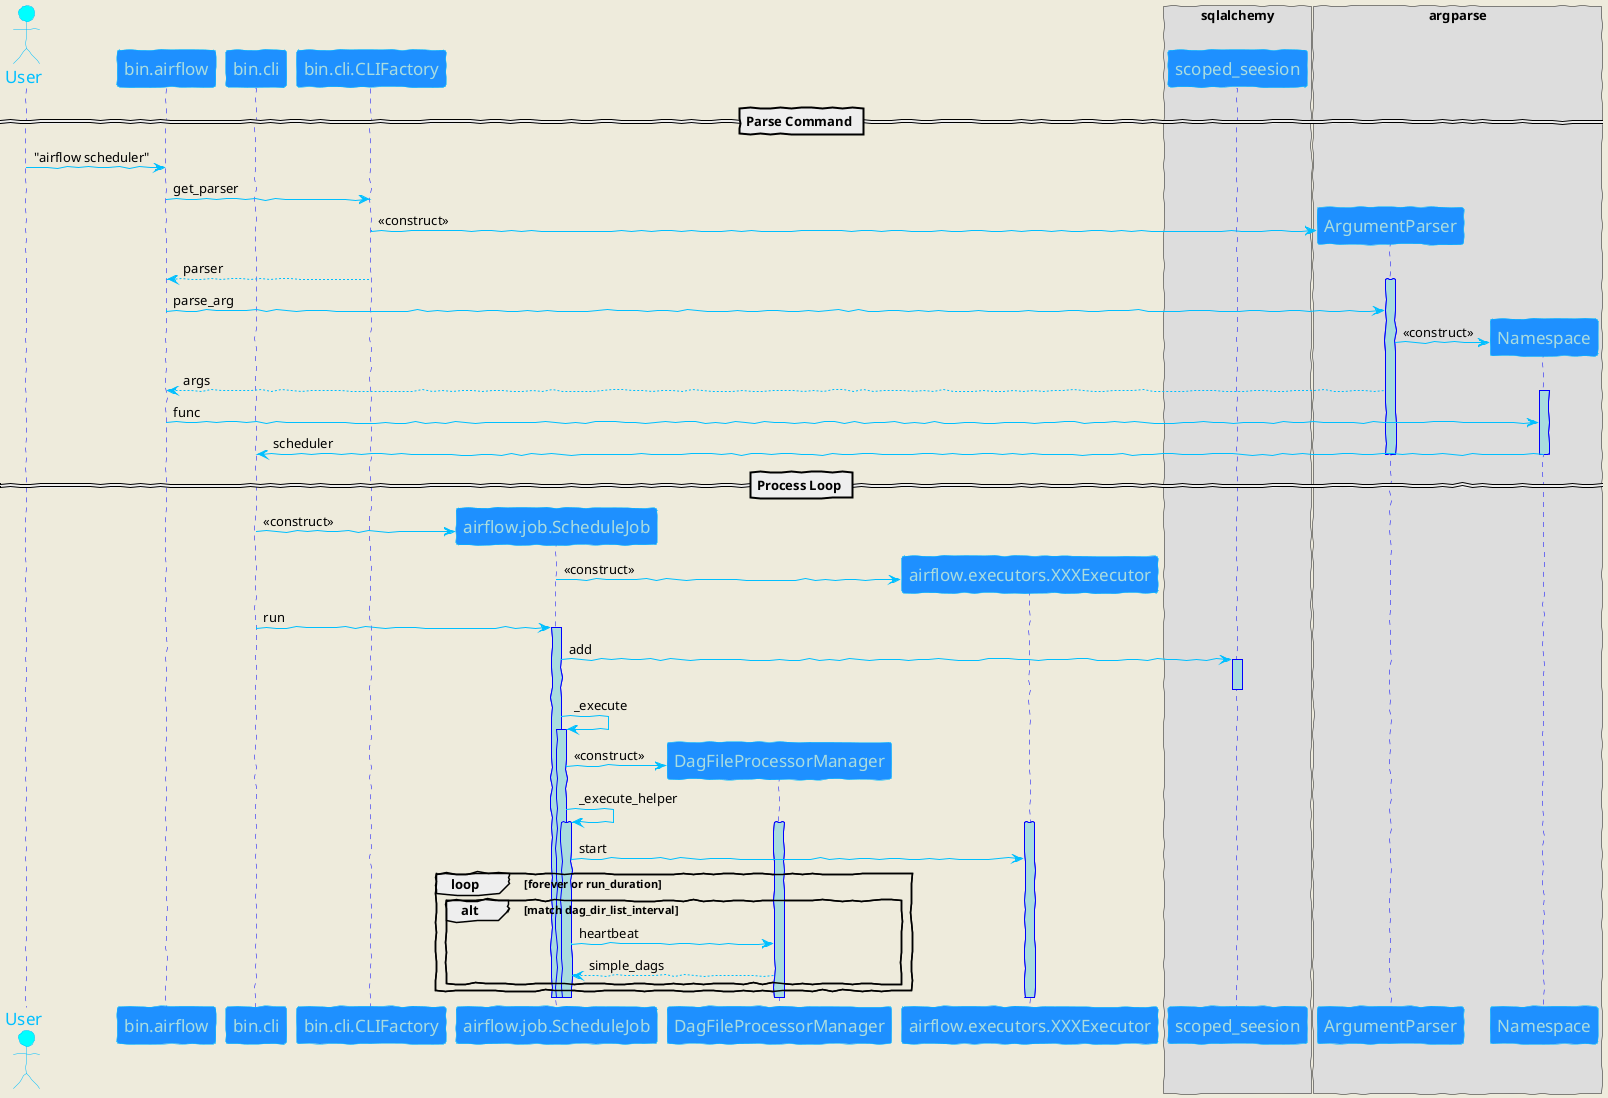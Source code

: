 @startuml
skinparam backgroundColor #EEEBDC
skinparam handwritten true

skinparam sequence {
	ArrowColor DeepSkyBlue
	ActorBorderColor DeepSkyBlue
	LifeLineBorderColor blue
	LifeLineBackgroundColor #A9DCDF

	ParticipantBorderColor DeepSkyBlue
	ParticipantBackgroundColor DodgerBlue
	ParticipantFontName Impact
	ParticipantFontSize 17
	ParticipantFontColor #A9DCDF

	ActorBackgroundColor aqua
	ActorFontColor DeepSkyBlue
	ActorFontSize 17
	ActorFontName Aapex
}

actor User
participant "bin.airflow" as A order 1
participant "bin.cli" as C order 2
participant "bin.cli.CLIFactory" as F order 3
participant "airflow.job.ScheduleJob" as J order 4
participant "DagFileProcessorManager" as PM order 5
participant "airflow.executors.XXXExecutor" as E order 6
box sqlalchemy
participant "scoped_seesion" as S order 11
end box
box "argparse"
participant "ArgumentParser" as P order 21
participant "Namespace" as N order 22
end box

== Parse Command ==

User -> A: "airflow scheduler"

A -> F: get_parser

create P
F -> P: <<construct>>

F --> A: parser
activate P
A -> P: parse_arg
create N
P -> N: <<construct>>
P --> A: args

activate N
A -> N: func
N -> C: scheduler

deactivate P
deactivate N

== Process Loop ==
create J
C -> J: <<construct>>
create E
J -> E: <<construct>>
C -> J: run
activate J
J -> S: add
activate S
deactivate S
J -> J: _execute
activate J

create PM
J -> PM: <<construct>>
J -> J: _execute_helper
activate J
activate PM
activate E
J -> E: start

loop forever or run_duration
alt match dag_dir_list_interval
J -> PM: heartbeat
PM --> J: simple_dags
end

end

deactivate E
deactivate PM
deactivate J
deactivate J
deactivate J


@enduml
foo
